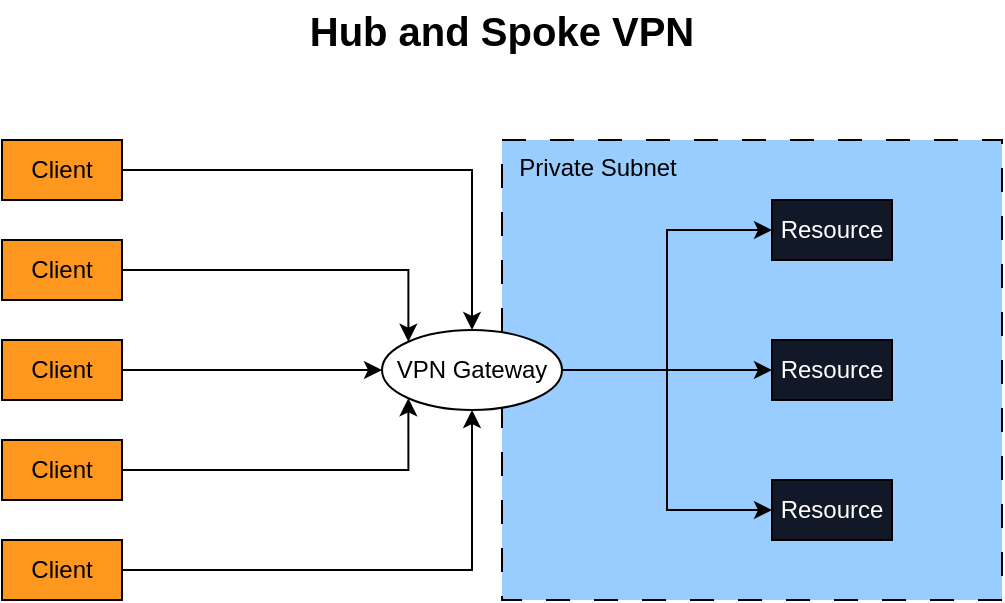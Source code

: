 <mxfile version="26.2.14">
  <diagram name="Page-1" id="_xYWH55tvfwKd43OSBEf">
    <mxGraphModel dx="789" dy="1890" grid="1" gridSize="10" guides="1" tooltips="1" connect="1" arrows="1" fold="1" page="1" pageScale="1" pageWidth="850" pageHeight="1100" math="0" shadow="0">
      <root>
        <mxCell id="0" />
        <mxCell id="1" parent="0" />
        <mxCell id="GCsDLEFOf71ysmQNkyBz-12" value="&amp;nbsp; Private Subnet" style="rounded=0;whiteSpace=wrap;html=1;dashed=1;dashPattern=12 12;align=left;verticalAlign=top;fillColor=#99CCFF;" vertex="1" parent="1">
          <mxGeometry x="290" y="-990" width="250" height="230" as="geometry" />
        </mxCell>
        <mxCell id="GCsDLEFOf71ysmQNkyBz-11" style="edgeStyle=orthogonalEdgeStyle;rounded=0;orthogonalLoop=1;jettySize=auto;html=1;entryX=0.5;entryY=0;entryDx=0;entryDy=0;" edge="1" parent="1" source="GCsDLEFOf71ysmQNkyBz-1" target="GCsDLEFOf71ysmQNkyBz-6">
          <mxGeometry relative="1" as="geometry" />
        </mxCell>
        <mxCell id="GCsDLEFOf71ysmQNkyBz-1" value="Client" style="rounded=0;whiteSpace=wrap;html=1;fillColor=#FD971E;" vertex="1" parent="1">
          <mxGeometry x="40" y="-990" width="60" height="30" as="geometry" />
        </mxCell>
        <mxCell id="GCsDLEFOf71ysmQNkyBz-10" style="edgeStyle=orthogonalEdgeStyle;rounded=0;orthogonalLoop=1;jettySize=auto;html=1;entryX=0;entryY=0;entryDx=0;entryDy=0;" edge="1" parent="1" source="GCsDLEFOf71ysmQNkyBz-2" target="GCsDLEFOf71ysmQNkyBz-6">
          <mxGeometry relative="1" as="geometry" />
        </mxCell>
        <mxCell id="GCsDLEFOf71ysmQNkyBz-2" value="Client" style="rounded=0;whiteSpace=wrap;html=1;fillColor=#FD971E;" vertex="1" parent="1">
          <mxGeometry x="40" y="-940" width="60" height="30" as="geometry" />
        </mxCell>
        <mxCell id="GCsDLEFOf71ysmQNkyBz-9" style="edgeStyle=orthogonalEdgeStyle;rounded=0;orthogonalLoop=1;jettySize=auto;html=1;entryX=0;entryY=0.5;entryDx=0;entryDy=0;" edge="1" parent="1" source="GCsDLEFOf71ysmQNkyBz-3" target="GCsDLEFOf71ysmQNkyBz-6">
          <mxGeometry relative="1" as="geometry" />
        </mxCell>
        <mxCell id="GCsDLEFOf71ysmQNkyBz-3" value="Client" style="rounded=0;whiteSpace=wrap;html=1;fillColor=#FD971E;" vertex="1" parent="1">
          <mxGeometry x="40" y="-890" width="60" height="30" as="geometry" />
        </mxCell>
        <mxCell id="GCsDLEFOf71ysmQNkyBz-8" style="edgeStyle=orthogonalEdgeStyle;rounded=0;orthogonalLoop=1;jettySize=auto;html=1;entryX=0;entryY=1;entryDx=0;entryDy=0;" edge="1" parent="1" source="GCsDLEFOf71ysmQNkyBz-4" target="GCsDLEFOf71ysmQNkyBz-6">
          <mxGeometry relative="1" as="geometry" />
        </mxCell>
        <mxCell id="GCsDLEFOf71ysmQNkyBz-4" value="Client" style="rounded=0;whiteSpace=wrap;html=1;fillColor=#FD971E;" vertex="1" parent="1">
          <mxGeometry x="40" y="-840" width="60" height="30" as="geometry" />
        </mxCell>
        <mxCell id="GCsDLEFOf71ysmQNkyBz-7" style="edgeStyle=orthogonalEdgeStyle;rounded=0;orthogonalLoop=1;jettySize=auto;html=1;entryX=0.5;entryY=1;entryDx=0;entryDy=0;" edge="1" parent="1" source="GCsDLEFOf71ysmQNkyBz-5" target="GCsDLEFOf71ysmQNkyBz-6">
          <mxGeometry relative="1" as="geometry" />
        </mxCell>
        <mxCell id="GCsDLEFOf71ysmQNkyBz-5" value="Client" style="rounded=0;whiteSpace=wrap;html=1;fillColor=#FD971E;" vertex="1" parent="1">
          <mxGeometry x="40" y="-790" width="60" height="30" as="geometry" />
        </mxCell>
        <mxCell id="GCsDLEFOf71ysmQNkyBz-18" style="edgeStyle=orthogonalEdgeStyle;rounded=0;orthogonalLoop=1;jettySize=auto;html=1;entryX=0;entryY=0.5;entryDx=0;entryDy=0;" edge="1" parent="1" source="GCsDLEFOf71ysmQNkyBz-6" target="GCsDLEFOf71ysmQNkyBz-17">
          <mxGeometry relative="1" as="geometry" />
        </mxCell>
        <mxCell id="GCsDLEFOf71ysmQNkyBz-19" style="edgeStyle=orthogonalEdgeStyle;rounded=0;orthogonalLoop=1;jettySize=auto;html=1;entryX=0;entryY=0.5;entryDx=0;entryDy=0;" edge="1" parent="1" source="GCsDLEFOf71ysmQNkyBz-6" target="GCsDLEFOf71ysmQNkyBz-16">
          <mxGeometry relative="1" as="geometry" />
        </mxCell>
        <mxCell id="GCsDLEFOf71ysmQNkyBz-20" style="edgeStyle=orthogonalEdgeStyle;rounded=0;orthogonalLoop=1;jettySize=auto;html=1;entryX=0;entryY=0.5;entryDx=0;entryDy=0;" edge="1" parent="1" source="GCsDLEFOf71ysmQNkyBz-6" target="GCsDLEFOf71ysmQNkyBz-15">
          <mxGeometry relative="1" as="geometry" />
        </mxCell>
        <mxCell id="GCsDLEFOf71ysmQNkyBz-6" value="VPN Gateway" style="ellipse;whiteSpace=wrap;html=1;fillColor=#FFFFFF;strokeColor=default;fontColor=#000000;" vertex="1" parent="1">
          <mxGeometry x="230" y="-895" width="90" height="40" as="geometry" />
        </mxCell>
        <mxCell id="GCsDLEFOf71ysmQNkyBz-15" value="Resource" style="rounded=0;whiteSpace=wrap;html=1;fillColor=#111827;fontColor=#FFFFFF;" vertex="1" parent="1">
          <mxGeometry x="425" y="-960" width="60" height="30" as="geometry" />
        </mxCell>
        <mxCell id="GCsDLEFOf71ysmQNkyBz-16" value="Resource" style="rounded=0;whiteSpace=wrap;html=1;fillColor=#111827;fontColor=#FFFFFF;" vertex="1" parent="1">
          <mxGeometry x="425" y="-890" width="60" height="30" as="geometry" />
        </mxCell>
        <mxCell id="GCsDLEFOf71ysmQNkyBz-17" value="Resource" style="rounded=0;whiteSpace=wrap;html=1;fillColor=#111827;fontColor=#FFFFFF;" vertex="1" parent="1">
          <mxGeometry x="425" y="-820" width="60" height="30" as="geometry" />
        </mxCell>
        <mxCell id="GCsDLEFOf71ysmQNkyBz-21" value="Hub and Spoke VPN" style="text;html=1;align=center;verticalAlign=middle;whiteSpace=wrap;rounded=0;fontSize=20;fontStyle=1" vertex="1" parent="1">
          <mxGeometry x="40" y="-1060" width="500" height="30" as="geometry" />
        </mxCell>
      </root>
    </mxGraphModel>
  </diagram>
</mxfile>
